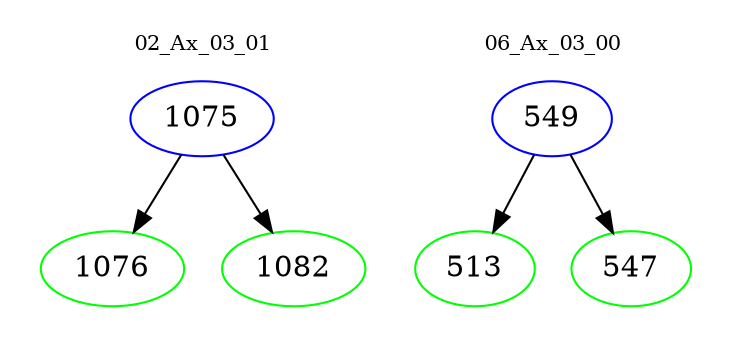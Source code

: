 digraph{
subgraph cluster_0 {
color = white
label = "02_Ax_03_01";
fontsize=10;
T0_1075 [label="1075", color="blue"]
T0_1075 -> T0_1076 [color="black"]
T0_1076 [label="1076", color="green"]
T0_1075 -> T0_1082 [color="black"]
T0_1082 [label="1082", color="green"]
}
subgraph cluster_1 {
color = white
label = "06_Ax_03_00";
fontsize=10;
T1_549 [label="549", color="blue"]
T1_549 -> T1_513 [color="black"]
T1_513 [label="513", color="green"]
T1_549 -> T1_547 [color="black"]
T1_547 [label="547", color="green"]
}
}
